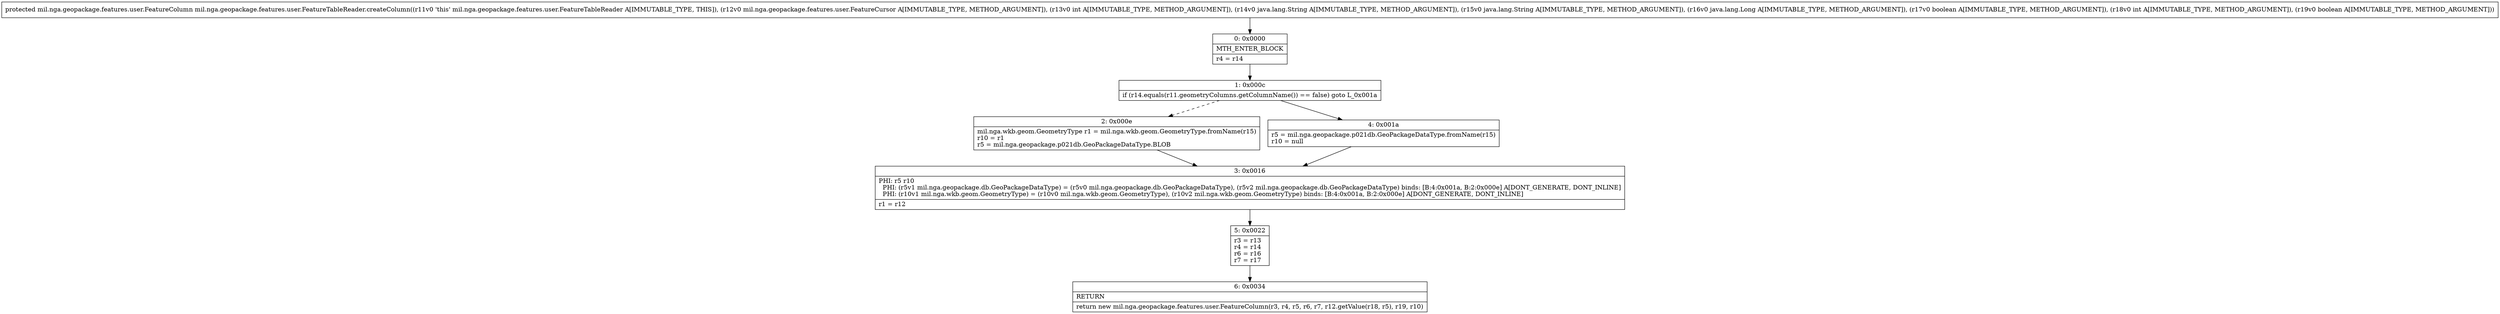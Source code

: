 digraph "CFG formil.nga.geopackage.features.user.FeatureTableReader.createColumn(Lmil\/nga\/geopackage\/features\/user\/FeatureCursor;ILjava\/lang\/String;Ljava\/lang\/String;Ljava\/lang\/Long;ZIZ)Lmil\/nga\/geopackage\/features\/user\/FeatureColumn;" {
Node_0 [shape=record,label="{0\:\ 0x0000|MTH_ENTER_BLOCK\l|r4 = r14\l}"];
Node_1 [shape=record,label="{1\:\ 0x000c|if (r14.equals(r11.geometryColumns.getColumnName()) == false) goto L_0x001a\l}"];
Node_2 [shape=record,label="{2\:\ 0x000e|mil.nga.wkb.geom.GeometryType r1 = mil.nga.wkb.geom.GeometryType.fromName(r15)\lr10 = r1\lr5 = mil.nga.geopackage.p021db.GeoPackageDataType.BLOB\l}"];
Node_3 [shape=record,label="{3\:\ 0x0016|PHI: r5 r10 \l  PHI: (r5v1 mil.nga.geopackage.db.GeoPackageDataType) = (r5v0 mil.nga.geopackage.db.GeoPackageDataType), (r5v2 mil.nga.geopackage.db.GeoPackageDataType) binds: [B:4:0x001a, B:2:0x000e] A[DONT_GENERATE, DONT_INLINE]\l  PHI: (r10v1 mil.nga.wkb.geom.GeometryType) = (r10v0 mil.nga.wkb.geom.GeometryType), (r10v2 mil.nga.wkb.geom.GeometryType) binds: [B:4:0x001a, B:2:0x000e] A[DONT_GENERATE, DONT_INLINE]\l|r1 = r12\l}"];
Node_4 [shape=record,label="{4\:\ 0x001a|r5 = mil.nga.geopackage.p021db.GeoPackageDataType.fromName(r15)\lr10 = null\l}"];
Node_5 [shape=record,label="{5\:\ 0x0022|r3 = r13\lr4 = r14\lr6 = r16\lr7 = r17\l}"];
Node_6 [shape=record,label="{6\:\ 0x0034|RETURN\l|return new mil.nga.geopackage.features.user.FeatureColumn(r3, r4, r5, r6, r7, r12.getValue(r18, r5), r19, r10)\l}"];
MethodNode[shape=record,label="{protected mil.nga.geopackage.features.user.FeatureColumn mil.nga.geopackage.features.user.FeatureTableReader.createColumn((r11v0 'this' mil.nga.geopackage.features.user.FeatureTableReader A[IMMUTABLE_TYPE, THIS]), (r12v0 mil.nga.geopackage.features.user.FeatureCursor A[IMMUTABLE_TYPE, METHOD_ARGUMENT]), (r13v0 int A[IMMUTABLE_TYPE, METHOD_ARGUMENT]), (r14v0 java.lang.String A[IMMUTABLE_TYPE, METHOD_ARGUMENT]), (r15v0 java.lang.String A[IMMUTABLE_TYPE, METHOD_ARGUMENT]), (r16v0 java.lang.Long A[IMMUTABLE_TYPE, METHOD_ARGUMENT]), (r17v0 boolean A[IMMUTABLE_TYPE, METHOD_ARGUMENT]), (r18v0 int A[IMMUTABLE_TYPE, METHOD_ARGUMENT]), (r19v0 boolean A[IMMUTABLE_TYPE, METHOD_ARGUMENT])) }"];
MethodNode -> Node_0;
Node_0 -> Node_1;
Node_1 -> Node_2[style=dashed];
Node_1 -> Node_4;
Node_2 -> Node_3;
Node_3 -> Node_5;
Node_4 -> Node_3;
Node_5 -> Node_6;
}

